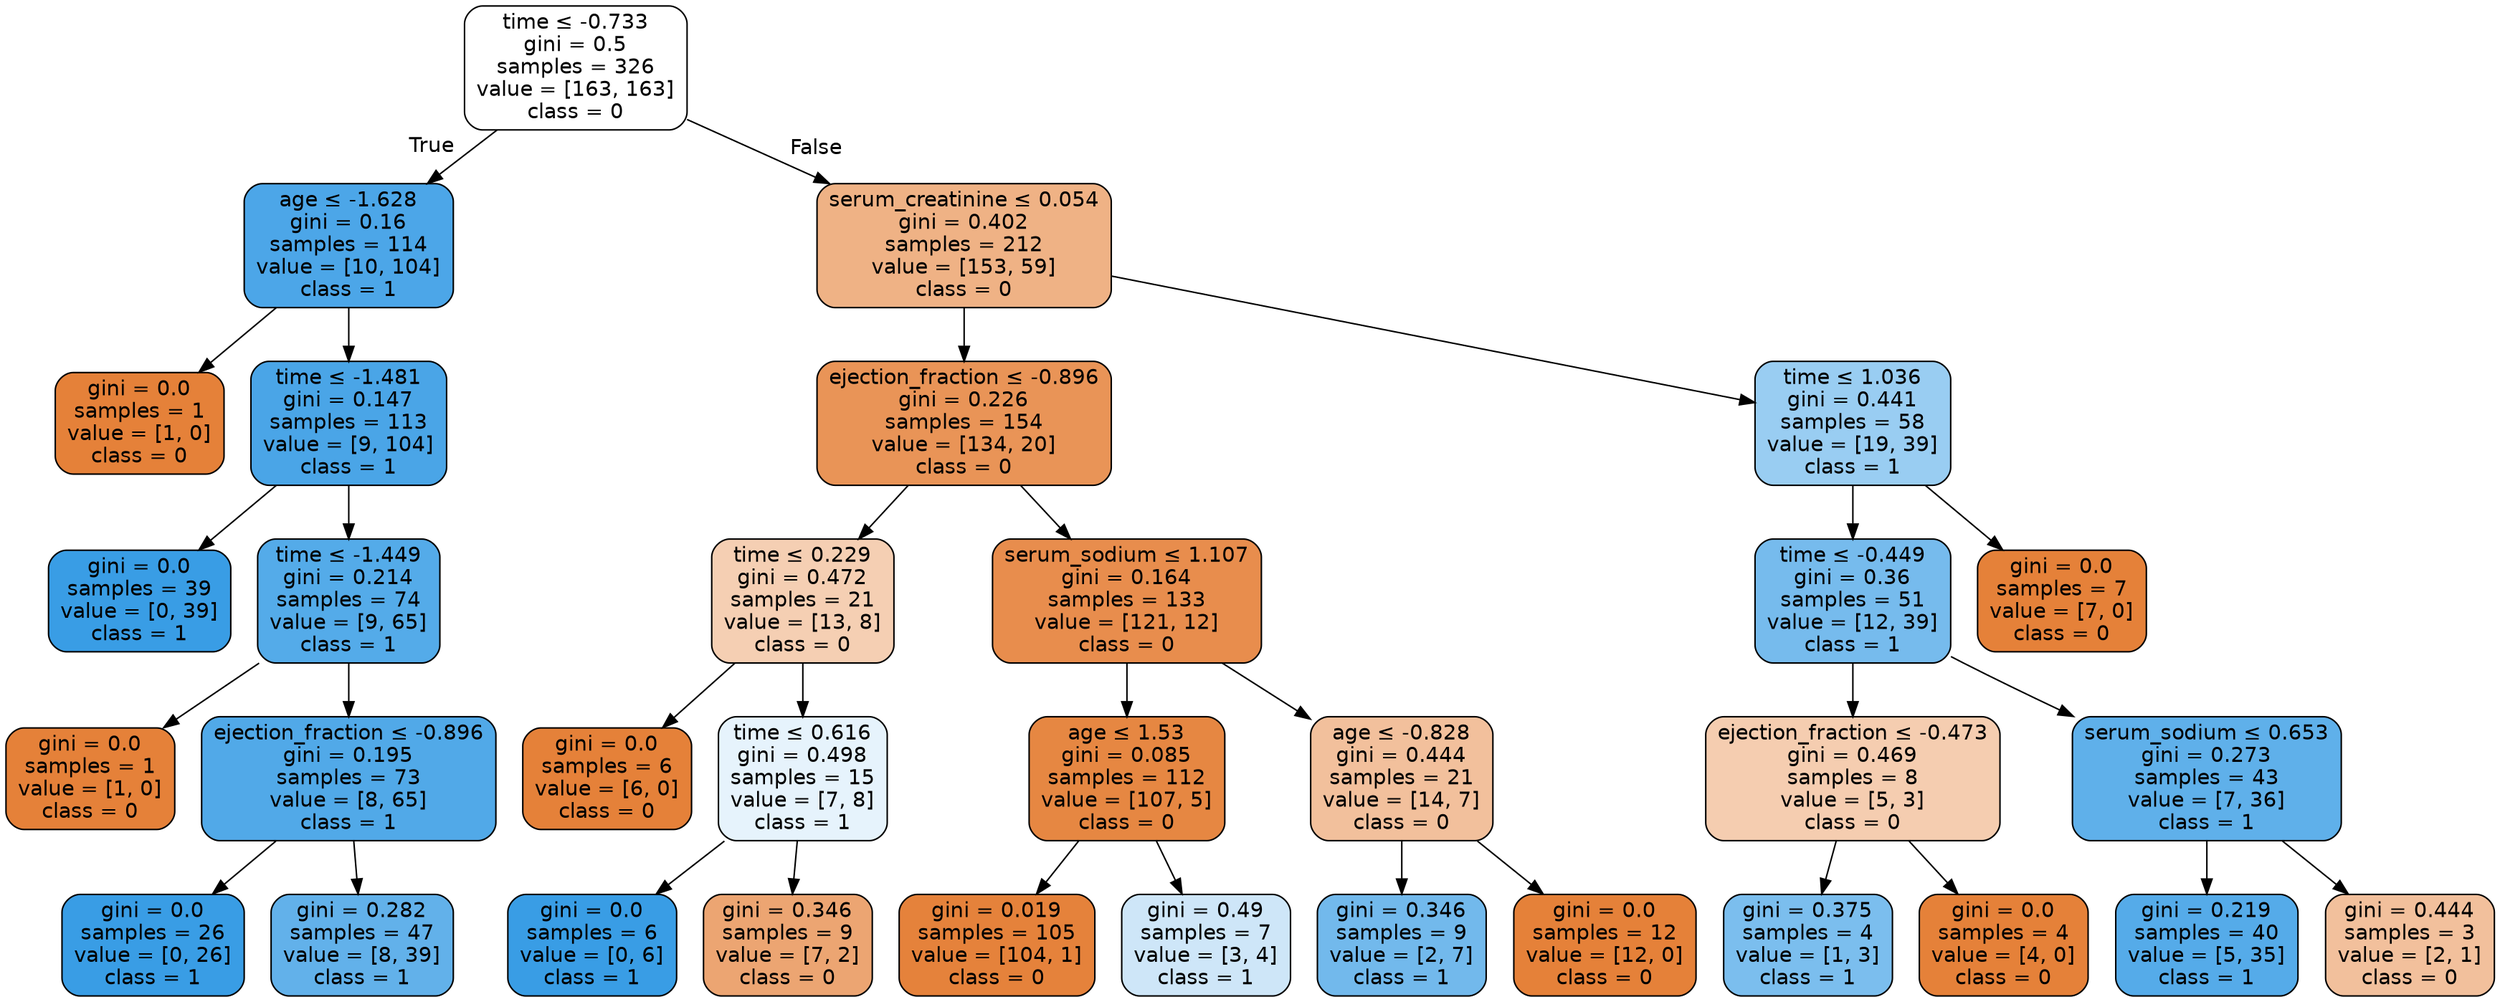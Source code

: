 digraph Tree {
node [shape=box, style="filled, rounded", color="black", fontname=helvetica] ;
edge [fontname=helvetica] ;
0 [label=<time &le; -0.733<br/>gini = 0.5<br/>samples = 326<br/>value = [163, 163]<br/>class = 0>, fillcolor="#ffffff"] ;
1 [label=<age &le; -1.628<br/>gini = 0.16<br/>samples = 114<br/>value = [10, 104]<br/>class = 1>, fillcolor="#4ca6e8"] ;
0 -> 1 [labeldistance=2.5, labelangle=45, headlabel="True"] ;
2 [label=<gini = 0.0<br/>samples = 1<br/>value = [1, 0]<br/>class = 0>, fillcolor="#e58139"] ;
1 -> 2 ;
3 [label=<time &le; -1.481<br/>gini = 0.147<br/>samples = 113<br/>value = [9, 104]<br/>class = 1>, fillcolor="#4aa5e7"] ;
1 -> 3 ;
4 [label=<gini = 0.0<br/>samples = 39<br/>value = [0, 39]<br/>class = 1>, fillcolor="#399de5"] ;
3 -> 4 ;
5 [label=<time &le; -1.449<br/>gini = 0.214<br/>samples = 74<br/>value = [9, 65]<br/>class = 1>, fillcolor="#54abe9"] ;
3 -> 5 ;
6 [label=<gini = 0.0<br/>samples = 1<br/>value = [1, 0]<br/>class = 0>, fillcolor="#e58139"] ;
5 -> 6 ;
7 [label=<ejection_fraction &le; -0.896<br/>gini = 0.195<br/>samples = 73<br/>value = [8, 65]<br/>class = 1>, fillcolor="#51a9e8"] ;
5 -> 7 ;
8 [label=<gini = 0.0<br/>samples = 26<br/>value = [0, 26]<br/>class = 1>, fillcolor="#399de5"] ;
7 -> 8 ;
9 [label=<gini = 0.282<br/>samples = 47<br/>value = [8, 39]<br/>class = 1>, fillcolor="#62b1ea"] ;
7 -> 9 ;
10 [label=<serum_creatinine &le; 0.054<br/>gini = 0.402<br/>samples = 212<br/>value = [153, 59]<br/>class = 0>, fillcolor="#efb285"] ;
0 -> 10 [labeldistance=2.5, labelangle=-45, headlabel="False"] ;
11 [label=<ejection_fraction &le; -0.896<br/>gini = 0.226<br/>samples = 154<br/>value = [134, 20]<br/>class = 0>, fillcolor="#e99457"] ;
10 -> 11 ;
12 [label=<time &le; 0.229<br/>gini = 0.472<br/>samples = 21<br/>value = [13, 8]<br/>class = 0>, fillcolor="#f5cfb3"] ;
11 -> 12 ;
13 [label=<gini = 0.0<br/>samples = 6<br/>value = [6, 0]<br/>class = 0>, fillcolor="#e58139"] ;
12 -> 13 ;
14 [label=<time &le; 0.616<br/>gini = 0.498<br/>samples = 15<br/>value = [7, 8]<br/>class = 1>, fillcolor="#e6f3fc"] ;
12 -> 14 ;
15 [label=<gini = 0.0<br/>samples = 6<br/>value = [0, 6]<br/>class = 1>, fillcolor="#399de5"] ;
14 -> 15 ;
16 [label=<gini = 0.346<br/>samples = 9<br/>value = [7, 2]<br/>class = 0>, fillcolor="#eca572"] ;
14 -> 16 ;
17 [label=<serum_sodium &le; 1.107<br/>gini = 0.164<br/>samples = 133<br/>value = [121, 12]<br/>class = 0>, fillcolor="#e88d4d"] ;
11 -> 17 ;
18 [label=<age &le; 1.53<br/>gini = 0.085<br/>samples = 112<br/>value = [107, 5]<br/>class = 0>, fillcolor="#e68742"] ;
17 -> 18 ;
19 [label=<gini = 0.019<br/>samples = 105<br/>value = [104, 1]<br/>class = 0>, fillcolor="#e5823b"] ;
18 -> 19 ;
20 [label=<gini = 0.49<br/>samples = 7<br/>value = [3, 4]<br/>class = 1>, fillcolor="#cee6f8"] ;
18 -> 20 ;
21 [label=<age &le; -0.828<br/>gini = 0.444<br/>samples = 21<br/>value = [14, 7]<br/>class = 0>, fillcolor="#f2c09c"] ;
17 -> 21 ;
22 [label=<gini = 0.346<br/>samples = 9<br/>value = [2, 7]<br/>class = 1>, fillcolor="#72b9ec"] ;
21 -> 22 ;
23 [label=<gini = 0.0<br/>samples = 12<br/>value = [12, 0]<br/>class = 0>, fillcolor="#e58139"] ;
21 -> 23 ;
24 [label=<time &le; 1.036<br/>gini = 0.441<br/>samples = 58<br/>value = [19, 39]<br/>class = 1>, fillcolor="#99cdf2"] ;
10 -> 24 ;
25 [label=<time &le; -0.449<br/>gini = 0.36<br/>samples = 51<br/>value = [12, 39]<br/>class = 1>, fillcolor="#76bbed"] ;
24 -> 25 ;
26 [label=<ejection_fraction &le; -0.473<br/>gini = 0.469<br/>samples = 8<br/>value = [5, 3]<br/>class = 0>, fillcolor="#f5cdb0"] ;
25 -> 26 ;
27 [label=<gini = 0.375<br/>samples = 4<br/>value = [1, 3]<br/>class = 1>, fillcolor="#7bbeee"] ;
26 -> 27 ;
28 [label=<gini = 0.0<br/>samples = 4<br/>value = [4, 0]<br/>class = 0>, fillcolor="#e58139"] ;
26 -> 28 ;
29 [label=<serum_sodium &le; 0.653<br/>gini = 0.273<br/>samples = 43<br/>value = [7, 36]<br/>class = 1>, fillcolor="#5fb0ea"] ;
25 -> 29 ;
30 [label=<gini = 0.219<br/>samples = 40<br/>value = [5, 35]<br/>class = 1>, fillcolor="#55abe9"] ;
29 -> 30 ;
31 [label=<gini = 0.444<br/>samples = 3<br/>value = [2, 1]<br/>class = 0>, fillcolor="#f2c09c"] ;
29 -> 31 ;
32 [label=<gini = 0.0<br/>samples = 7<br/>value = [7, 0]<br/>class = 0>, fillcolor="#e58139"] ;
24 -> 32 ;
}